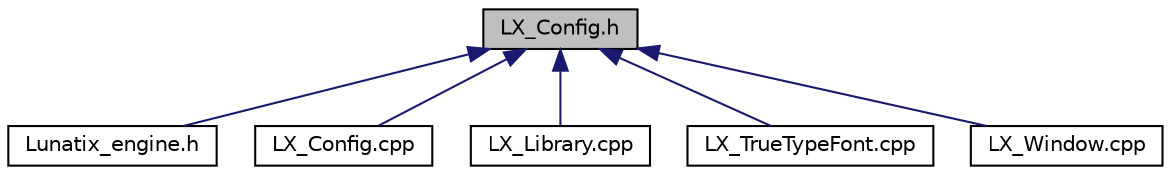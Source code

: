 digraph "LX_Config.h"
{
  edge [fontname="Helvetica",fontsize="10",labelfontname="Helvetica",labelfontsize="10"];
  node [fontname="Helvetica",fontsize="10",shape=record];
  Node1 [label="LX_Config.h",height=0.2,width=0.4,color="black", fillcolor="grey75", style="filled" fontcolor="black"];
  Node1 -> Node2 [dir="back",color="midnightblue",fontsize="10",style="solid",fontname="Helvetica"];
  Node2 [label="Lunatix_engine.h",height=0.2,width=0.4,color="black", fillcolor="white", style="filled",URL="$_lunatix__engine_8h.html",tooltip="The Lunatix engine header. "];
  Node1 -> Node3 [dir="back",color="midnightblue",fontsize="10",style="solid",fontname="Helvetica"];
  Node3 [label="LX_Config.cpp",height=0.2,width=0.4,color="black", fillcolor="white", style="filled",URL="$_l_x___config_8cpp.html",tooltip="The LunatiX_engine configuration class. "];
  Node1 -> Node4 [dir="back",color="midnightblue",fontsize="10",style="solid",fontname="Helvetica"];
  Node4 [label="LX_Library.cpp",height=0.2,width=0.4,color="black", fillcolor="white", style="filled",URL="$_l_x___library_8cpp.html",tooltip="The LX_Library file. "];
  Node1 -> Node5 [dir="back",color="midnightblue",fontsize="10",style="solid",fontname="Helvetica"];
  Node5 [label="LX_TrueTypeFont.cpp",height=0.2,width=0.4,color="black", fillcolor="white", style="filled",URL="$_l_x___true_type_font_8cpp.html",tooltip="The LunatiX_engine True type Font (TTF) modules. "];
  Node1 -> Node6 [dir="back",color="midnightblue",fontsize="10",style="solid",fontname="Helvetica"];
  Node6 [label="LX_Window.cpp",height=0.2,width=0.4,color="black", fillcolor="white", style="filled",URL="$_l_x___window_8cpp.html",tooltip="The LX_Window class. "];
}
